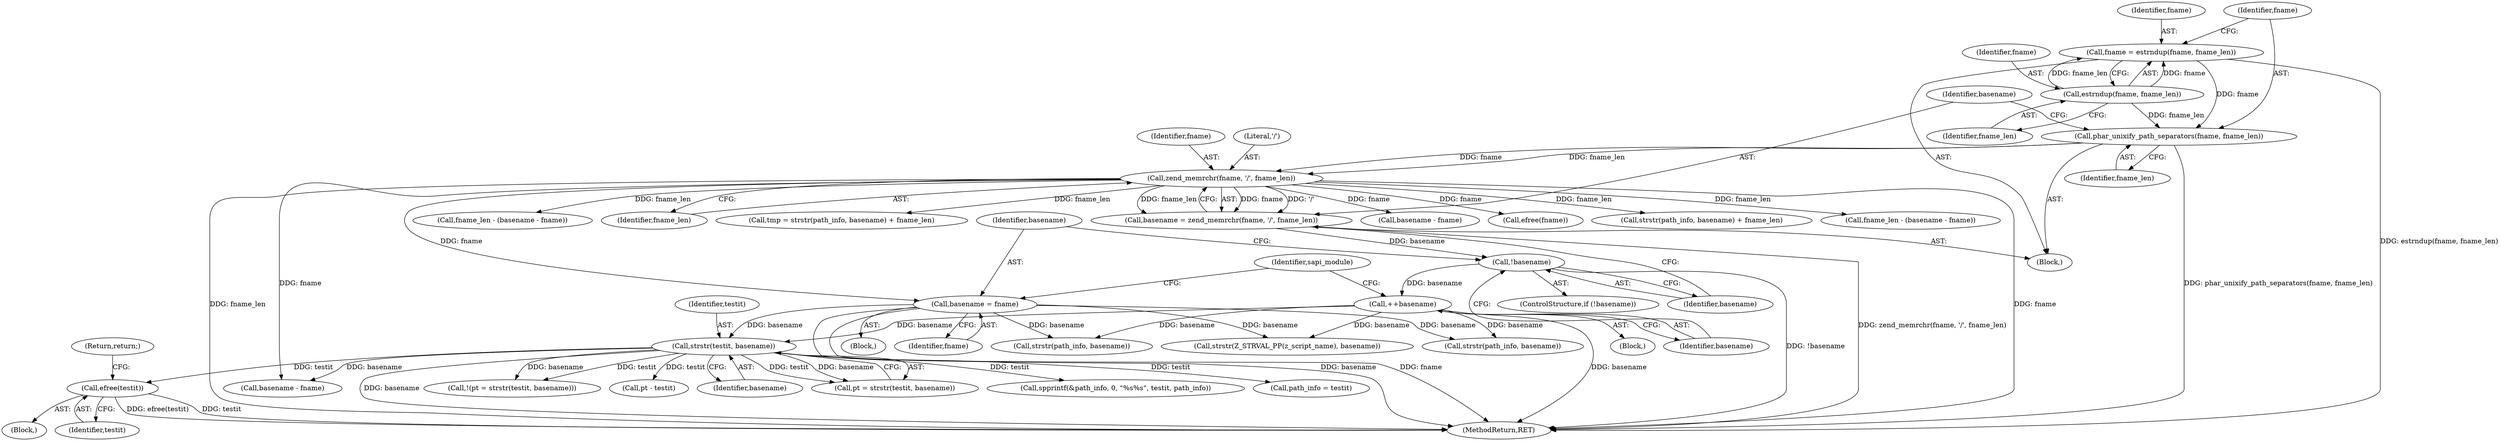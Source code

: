 digraph "0_php_bf58162ddf970f63502837f366930e44d6a992cf@API" {
"1000517" [label="(Call,efree(testit))"];
"1000513" [label="(Call,strstr(testit, basename))"];
"1000318" [label="(Call,basename = fname)"];
"1000310" [label="(Call,zend_memrchr(fname, '/', fname_len))"];
"1000305" [label="(Call,phar_unixify_path_separators(fname, fname_len))"];
"1000300" [label="(Call,fname = estrndup(fname, fname_len))"];
"1000302" [label="(Call,estrndup(fname, fname_len))"];
"1000323" [label="(Call,++basename)"];
"1000315" [label="(Call,!basename)"];
"1000308" [label="(Call,basename = zend_memrchr(fname, '/', fname_len))"];
"1000601" [label="(Call,basename - fname)"];
"1000517" [label="(Call,efree(testit))"];
"1000315" [label="(Call,!basename)"];
"1000310" [label="(Call,zend_memrchr(fname, '/', fname_len))"];
"1000945" [label="(Call,efree(fname))"];
"1000867" [label="(Call,strstr(path_info, basename) + fname_len)"];
"1001030" [label="(MethodReturn,RET)"];
"1000309" [label="(Identifier,basename)"];
"1000564" [label="(Call,fname_len - (basename - fname))"];
"1000301" [label="(Identifier,fname)"];
"1000561" [label="(Call,pt - testit)"];
"1000308" [label="(Call,basename = zend_memrchr(fname, '/', fname_len))"];
"1000599" [label="(Call,fname_len - (basename - fname))"];
"1000307" [label="(Identifier,fname_len)"];
"1000514" [label="(Identifier,testit)"];
"1000313" [label="(Identifier,fname_len)"];
"1000302" [label="(Call,estrndup(fname, fname_len))"];
"1000311" [label="(Identifier,fname)"];
"1000320" [label="(Identifier,fname)"];
"1000324" [label="(Identifier,basename)"];
"1000318" [label="(Call,basename = fname)"];
"1000584" [label="(Call,strstr(path_info, basename))"];
"1000868" [label="(Call,strstr(path_info, basename))"];
"1000303" [label="(Identifier,fname)"];
"1000322" [label="(Block,)"];
"1000319" [label="(Identifier,basename)"];
"1000511" [label="(Call,pt = strstr(testit, basename))"];
"1000530" [label="(Call,spprintf(&path_info, 0, \"%s%s\", testit, path_info))"];
"1000865" [label="(Call,tmp = strstr(path_info, basename) + fname_len)"];
"1000304" [label="(Identifier,fname_len)"];
"1000316" [label="(Identifier,basename)"];
"1000305" [label="(Call,phar_unixify_path_separators(fname, fname_len))"];
"1000513" [label="(Call,strstr(testit, basename))"];
"1000519" [label="(Return,return;)"];
"1000516" [label="(Block,)"];
"1000518" [label="(Identifier,testit)"];
"1000542" [label="(Call,path_info = testit)"];
"1000317" [label="(Block,)"];
"1000331" [label="(Identifier,sapi_module)"];
"1000515" [label="(Identifier,basename)"];
"1000314" [label="(ControlStructure,if (!basename))"];
"1000510" [label="(Call,!(pt = strstr(testit, basename)))"];
"1000312" [label="(Literal,'/')"];
"1000300" [label="(Call,fname = estrndup(fname, fname_len))"];
"1000424" [label="(Call,strstr(Z_STRVAL_PP(z_script_name), basename))"];
"1000182" [label="(Block,)"];
"1000306" [label="(Identifier,fname)"];
"1000323" [label="(Call,++basename)"];
"1000566" [label="(Call,basename - fname)"];
"1000517" -> "1000516"  [label="AST: "];
"1000517" -> "1000518"  [label="CFG: "];
"1000518" -> "1000517"  [label="AST: "];
"1000519" -> "1000517"  [label="CFG: "];
"1000517" -> "1001030"  [label="DDG: testit"];
"1000517" -> "1001030"  [label="DDG: efree(testit)"];
"1000513" -> "1000517"  [label="DDG: testit"];
"1000513" -> "1000511"  [label="AST: "];
"1000513" -> "1000515"  [label="CFG: "];
"1000514" -> "1000513"  [label="AST: "];
"1000515" -> "1000513"  [label="AST: "];
"1000511" -> "1000513"  [label="CFG: "];
"1000513" -> "1001030"  [label="DDG: basename"];
"1000513" -> "1000510"  [label="DDG: testit"];
"1000513" -> "1000510"  [label="DDG: basename"];
"1000513" -> "1000511"  [label="DDG: testit"];
"1000513" -> "1000511"  [label="DDG: basename"];
"1000318" -> "1000513"  [label="DDG: basename"];
"1000323" -> "1000513"  [label="DDG: basename"];
"1000513" -> "1000530"  [label="DDG: testit"];
"1000513" -> "1000542"  [label="DDG: testit"];
"1000513" -> "1000561"  [label="DDG: testit"];
"1000513" -> "1000566"  [label="DDG: basename"];
"1000318" -> "1000317"  [label="AST: "];
"1000318" -> "1000320"  [label="CFG: "];
"1000319" -> "1000318"  [label="AST: "];
"1000320" -> "1000318"  [label="AST: "];
"1000331" -> "1000318"  [label="CFG: "];
"1000318" -> "1001030"  [label="DDG: basename"];
"1000318" -> "1001030"  [label="DDG: fname"];
"1000310" -> "1000318"  [label="DDG: fname"];
"1000318" -> "1000424"  [label="DDG: basename"];
"1000318" -> "1000584"  [label="DDG: basename"];
"1000318" -> "1000868"  [label="DDG: basename"];
"1000310" -> "1000308"  [label="AST: "];
"1000310" -> "1000313"  [label="CFG: "];
"1000311" -> "1000310"  [label="AST: "];
"1000312" -> "1000310"  [label="AST: "];
"1000313" -> "1000310"  [label="AST: "];
"1000308" -> "1000310"  [label="CFG: "];
"1000310" -> "1001030"  [label="DDG: fname_len"];
"1000310" -> "1001030"  [label="DDG: fname"];
"1000310" -> "1000308"  [label="DDG: fname"];
"1000310" -> "1000308"  [label="DDG: '/'"];
"1000310" -> "1000308"  [label="DDG: fname_len"];
"1000305" -> "1000310"  [label="DDG: fname"];
"1000305" -> "1000310"  [label="DDG: fname_len"];
"1000310" -> "1000564"  [label="DDG: fname_len"];
"1000310" -> "1000566"  [label="DDG: fname"];
"1000310" -> "1000599"  [label="DDG: fname_len"];
"1000310" -> "1000601"  [label="DDG: fname"];
"1000310" -> "1000865"  [label="DDG: fname_len"];
"1000310" -> "1000867"  [label="DDG: fname_len"];
"1000310" -> "1000945"  [label="DDG: fname"];
"1000305" -> "1000182"  [label="AST: "];
"1000305" -> "1000307"  [label="CFG: "];
"1000306" -> "1000305"  [label="AST: "];
"1000307" -> "1000305"  [label="AST: "];
"1000309" -> "1000305"  [label="CFG: "];
"1000305" -> "1001030"  [label="DDG: phar_unixify_path_separators(fname, fname_len)"];
"1000300" -> "1000305"  [label="DDG: fname"];
"1000302" -> "1000305"  [label="DDG: fname_len"];
"1000300" -> "1000182"  [label="AST: "];
"1000300" -> "1000302"  [label="CFG: "];
"1000301" -> "1000300"  [label="AST: "];
"1000302" -> "1000300"  [label="AST: "];
"1000306" -> "1000300"  [label="CFG: "];
"1000300" -> "1001030"  [label="DDG: estrndup(fname, fname_len)"];
"1000302" -> "1000300"  [label="DDG: fname"];
"1000302" -> "1000300"  [label="DDG: fname_len"];
"1000302" -> "1000304"  [label="CFG: "];
"1000303" -> "1000302"  [label="AST: "];
"1000304" -> "1000302"  [label="AST: "];
"1000323" -> "1000322"  [label="AST: "];
"1000323" -> "1000324"  [label="CFG: "];
"1000324" -> "1000323"  [label="AST: "];
"1000331" -> "1000323"  [label="CFG: "];
"1000323" -> "1001030"  [label="DDG: basename"];
"1000315" -> "1000323"  [label="DDG: basename"];
"1000323" -> "1000424"  [label="DDG: basename"];
"1000323" -> "1000584"  [label="DDG: basename"];
"1000323" -> "1000868"  [label="DDG: basename"];
"1000315" -> "1000314"  [label="AST: "];
"1000315" -> "1000316"  [label="CFG: "];
"1000316" -> "1000315"  [label="AST: "];
"1000319" -> "1000315"  [label="CFG: "];
"1000324" -> "1000315"  [label="CFG: "];
"1000315" -> "1001030"  [label="DDG: !basename"];
"1000308" -> "1000315"  [label="DDG: basename"];
"1000308" -> "1000182"  [label="AST: "];
"1000309" -> "1000308"  [label="AST: "];
"1000316" -> "1000308"  [label="CFG: "];
"1000308" -> "1001030"  [label="DDG: zend_memrchr(fname, '/', fname_len)"];
}
